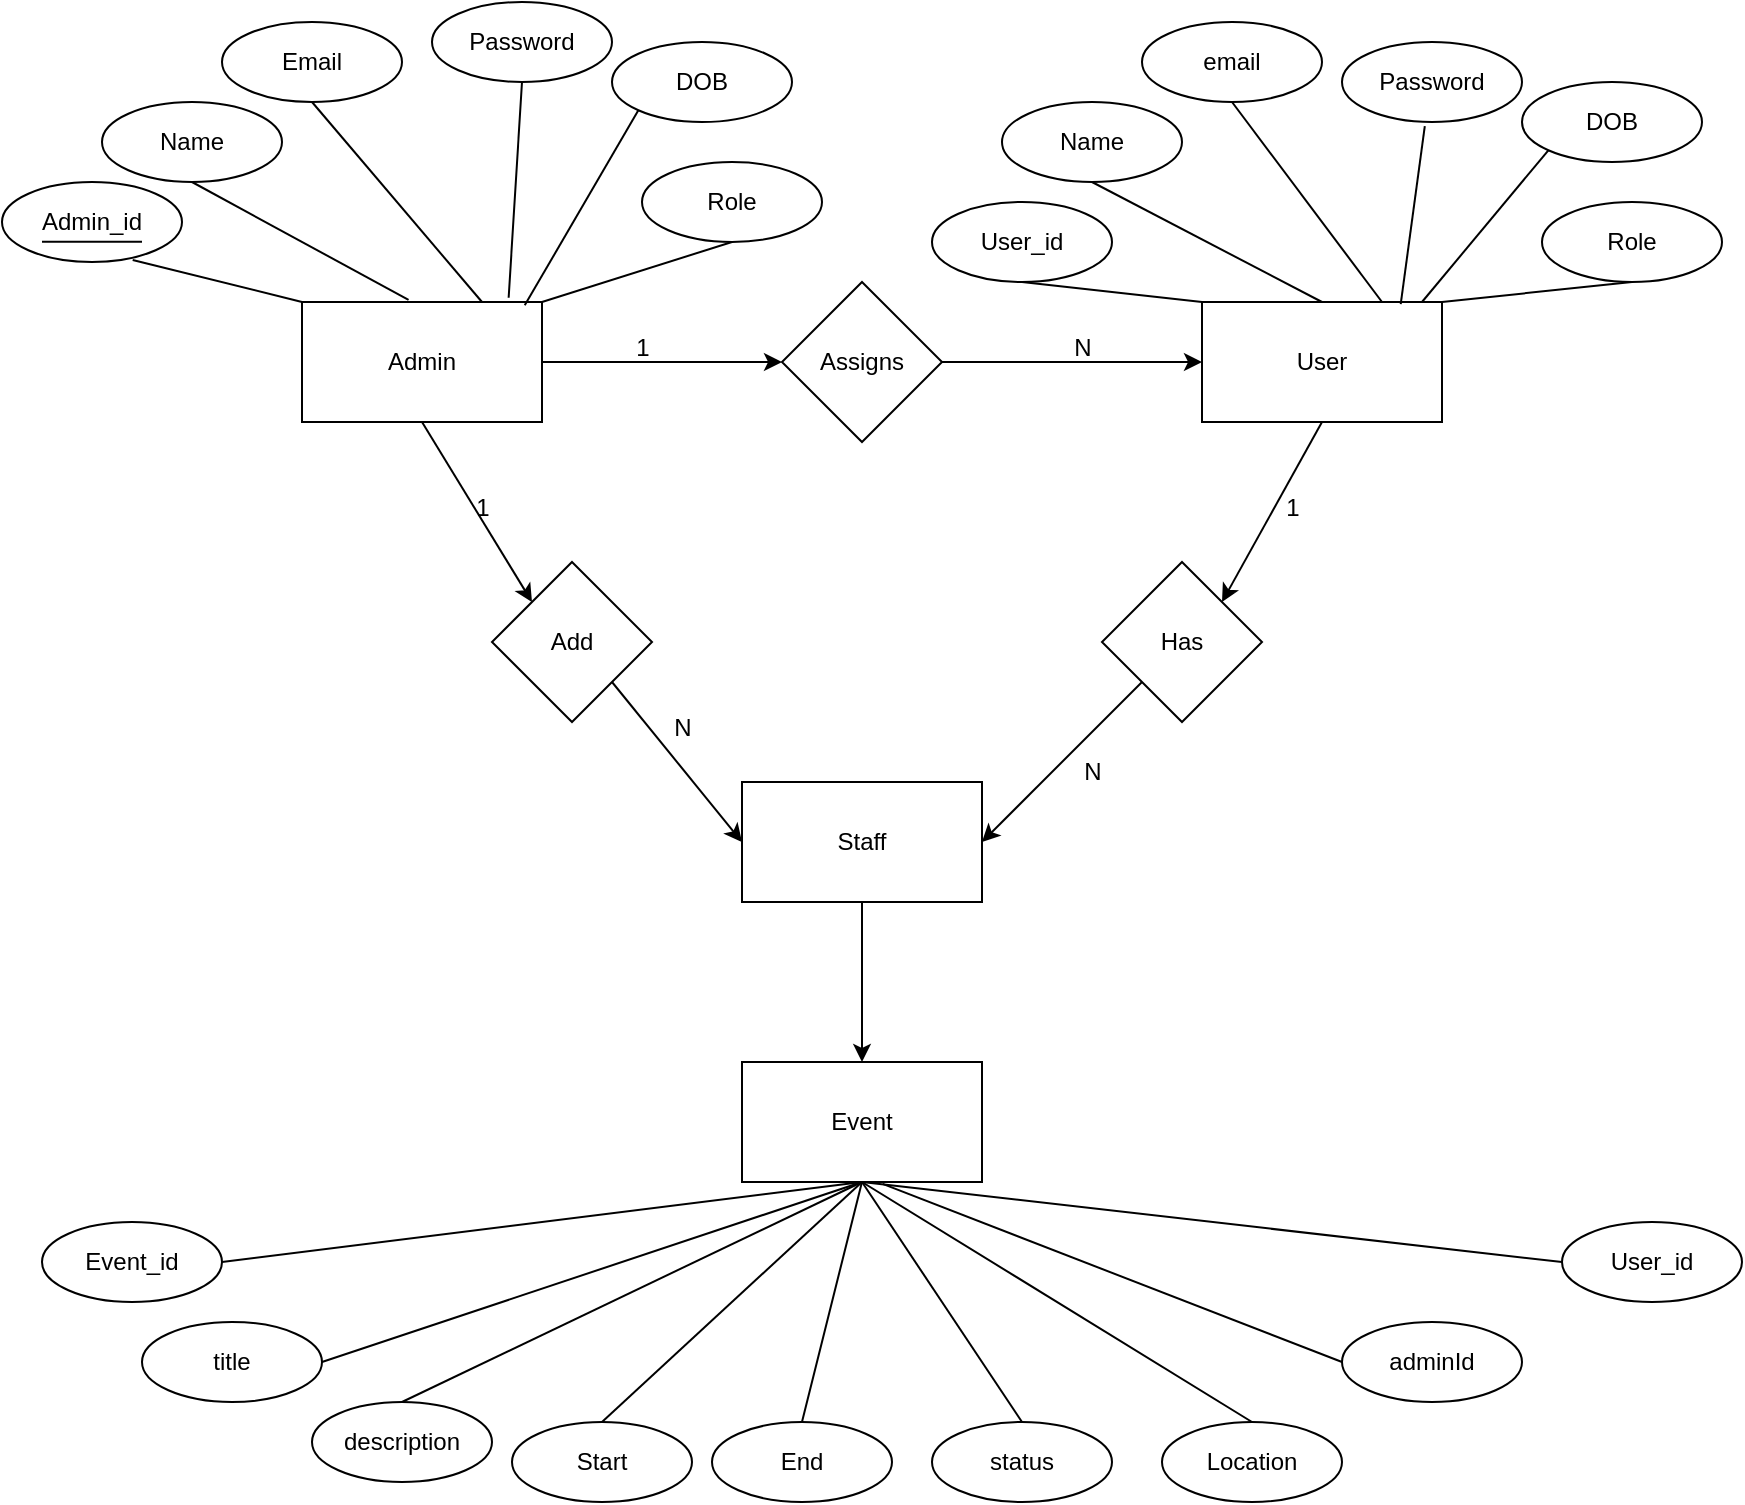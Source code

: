 <mxfile version="21.2.8" type="device">
  <diagram name="Page-1" id="t7rzHUVWxXxwLFdi_dox">
    <mxGraphModel dx="1134" dy="741" grid="1" gridSize="10" guides="1" tooltips="1" connect="1" arrows="1" fold="1" page="1" pageScale="1" pageWidth="850" pageHeight="1100" math="0" shadow="0">
      <root>
        <mxCell id="0" />
        <mxCell id="1" parent="0" />
        <mxCell id="XVSeYMu7E2xLi6ysPdNm-4" style="edgeStyle=orthogonalEdgeStyle;rounded=0;orthogonalLoop=1;jettySize=auto;html=1;exitX=1;exitY=0.5;exitDx=0;exitDy=0;entryX=0;entryY=0.5;entryDx=0;entryDy=0;" edge="1" parent="1" source="XVSeYMu7E2xLi6ysPdNm-1" target="XVSeYMu7E2xLi6ysPdNm-2">
          <mxGeometry relative="1" as="geometry" />
        </mxCell>
        <mxCell id="XVSeYMu7E2xLi6ysPdNm-25" style="rounded=0;orthogonalLoop=1;jettySize=auto;html=1;exitX=0.5;exitY=1;exitDx=0;exitDy=0;entryX=0;entryY=0;entryDx=0;entryDy=0;" edge="1" parent="1" source="XVSeYMu7E2xLi6ysPdNm-1" target="XVSeYMu7E2xLi6ysPdNm-23">
          <mxGeometry relative="1" as="geometry" />
        </mxCell>
        <mxCell id="XVSeYMu7E2xLi6ysPdNm-1" value="Admin" style="rounded=0;whiteSpace=wrap;html=1;" vertex="1" parent="1">
          <mxGeometry x="160" y="210" width="120" height="60" as="geometry" />
        </mxCell>
        <mxCell id="XVSeYMu7E2xLi6ysPdNm-5" style="edgeStyle=orthogonalEdgeStyle;rounded=0;orthogonalLoop=1;jettySize=auto;html=1;exitX=1;exitY=0.5;exitDx=0;exitDy=0;entryX=0;entryY=0.5;entryDx=0;entryDy=0;" edge="1" parent="1" source="XVSeYMu7E2xLi6ysPdNm-2" target="XVSeYMu7E2xLi6ysPdNm-3">
          <mxGeometry relative="1" as="geometry" />
        </mxCell>
        <mxCell id="XVSeYMu7E2xLi6ysPdNm-2" value="Assigns" style="rhombus;whiteSpace=wrap;html=1;" vertex="1" parent="1">
          <mxGeometry x="400" y="200" width="80" height="80" as="geometry" />
        </mxCell>
        <mxCell id="XVSeYMu7E2xLi6ysPdNm-26" style="rounded=0;orthogonalLoop=1;jettySize=auto;html=1;exitX=0.5;exitY=1;exitDx=0;exitDy=0;entryX=1;entryY=0;entryDx=0;entryDy=0;" edge="1" parent="1" source="XVSeYMu7E2xLi6ysPdNm-3" target="XVSeYMu7E2xLi6ysPdNm-24">
          <mxGeometry relative="1" as="geometry" />
        </mxCell>
        <mxCell id="XVSeYMu7E2xLi6ysPdNm-3" value="User" style="rounded=0;whiteSpace=wrap;html=1;" vertex="1" parent="1">
          <mxGeometry x="610" y="210" width="120" height="60" as="geometry" />
        </mxCell>
        <mxCell id="XVSeYMu7E2xLi6ysPdNm-6" value="N" style="text;html=1;align=center;verticalAlign=middle;resizable=0;points=[];autosize=1;strokeColor=none;fillColor=none;" vertex="1" parent="1">
          <mxGeometry x="535" y="218" width="30" height="30" as="geometry" />
        </mxCell>
        <mxCell id="XVSeYMu7E2xLi6ysPdNm-7" value="1" style="text;html=1;align=center;verticalAlign=middle;resizable=0;points=[];autosize=1;strokeColor=none;fillColor=none;" vertex="1" parent="1">
          <mxGeometry x="315" y="218" width="30" height="30" as="geometry" />
        </mxCell>
        <mxCell id="XVSeYMu7E2xLi6ysPdNm-8" value="Admin_id" style="ellipse;whiteSpace=wrap;html=1;" vertex="1" parent="1">
          <mxGeometry x="10" y="150" width="90" height="40" as="geometry" />
        </mxCell>
        <mxCell id="XVSeYMu7E2xLi6ysPdNm-9" value="Name" style="ellipse;whiteSpace=wrap;html=1;" vertex="1" parent="1">
          <mxGeometry x="60" y="110" width="90" height="40" as="geometry" />
        </mxCell>
        <mxCell id="XVSeYMu7E2xLi6ysPdNm-10" value="Email" style="ellipse;whiteSpace=wrap;html=1;" vertex="1" parent="1">
          <mxGeometry x="120" y="70" width="90" height="40" as="geometry" />
        </mxCell>
        <mxCell id="XVSeYMu7E2xLi6ysPdNm-12" value="" style="endArrow=none;html=1;rounded=0;exitX=0;exitY=0;exitDx=0;exitDy=0;entryX=0.726;entryY=0.975;entryDx=0;entryDy=0;entryPerimeter=0;" edge="1" parent="1" source="XVSeYMu7E2xLi6ysPdNm-1" target="XVSeYMu7E2xLi6ysPdNm-8">
          <mxGeometry width="50" height="50" relative="1" as="geometry">
            <mxPoint x="100" y="230" as="sourcePoint" />
            <mxPoint x="150" y="180" as="targetPoint" />
          </mxGeometry>
        </mxCell>
        <mxCell id="XVSeYMu7E2xLi6ysPdNm-13" value="" style="endArrow=none;html=1;rounded=0;exitX=0.444;exitY=-0.017;exitDx=0;exitDy=0;entryX=0.5;entryY=1;entryDx=0;entryDy=0;exitPerimeter=0;" edge="1" parent="1" source="XVSeYMu7E2xLi6ysPdNm-1" target="XVSeYMu7E2xLi6ysPdNm-9">
          <mxGeometry width="50" height="50" relative="1" as="geometry">
            <mxPoint x="170" y="220" as="sourcePoint" />
            <mxPoint x="125" y="189" as="targetPoint" />
          </mxGeometry>
        </mxCell>
        <mxCell id="XVSeYMu7E2xLi6ysPdNm-14" value="" style="endArrow=none;html=1;rounded=0;entryX=0.5;entryY=1;entryDx=0;entryDy=0;" edge="1" parent="1" target="XVSeYMu7E2xLi6ysPdNm-10">
          <mxGeometry width="50" height="50" relative="1" as="geometry">
            <mxPoint x="250" y="210" as="sourcePoint" />
            <mxPoint x="300" y="160" as="targetPoint" />
          </mxGeometry>
        </mxCell>
        <mxCell id="XVSeYMu7E2xLi6ysPdNm-16" value="User_id" style="ellipse;whiteSpace=wrap;html=1;" vertex="1" parent="1">
          <mxGeometry x="475" y="160" width="90" height="40" as="geometry" />
        </mxCell>
        <mxCell id="XVSeYMu7E2xLi6ysPdNm-17" value="Name" style="ellipse;whiteSpace=wrap;html=1;" vertex="1" parent="1">
          <mxGeometry x="510" y="110" width="90" height="40" as="geometry" />
        </mxCell>
        <mxCell id="XVSeYMu7E2xLi6ysPdNm-18" value="email" style="ellipse;whiteSpace=wrap;html=1;" vertex="1" parent="1">
          <mxGeometry x="580" y="70" width="90" height="40" as="geometry" />
        </mxCell>
        <mxCell id="XVSeYMu7E2xLi6ysPdNm-19" value="" style="endArrow=none;html=1;rounded=0;entryX=0.5;entryY=1;entryDx=0;entryDy=0;exitX=0.75;exitY=0;exitDx=0;exitDy=0;" edge="1" parent="1" source="XVSeYMu7E2xLi6ysPdNm-3" target="XVSeYMu7E2xLi6ysPdNm-18">
          <mxGeometry width="50" height="50" relative="1" as="geometry">
            <mxPoint x="720" y="210" as="sourcePoint" />
            <mxPoint x="770" y="160" as="targetPoint" />
          </mxGeometry>
        </mxCell>
        <mxCell id="XVSeYMu7E2xLi6ysPdNm-20" value="" style="endArrow=none;html=1;rounded=0;exitX=0.5;exitY=0;exitDx=0;exitDy=0;entryX=0.5;entryY=1;entryDx=0;entryDy=0;" edge="1" parent="1" source="XVSeYMu7E2xLi6ysPdNm-3" target="XVSeYMu7E2xLi6ysPdNm-17">
          <mxGeometry width="50" height="50" relative="1" as="geometry">
            <mxPoint x="630" y="200" as="sourcePoint" />
            <mxPoint x="680" y="150" as="targetPoint" />
          </mxGeometry>
        </mxCell>
        <mxCell id="XVSeYMu7E2xLi6ysPdNm-21" value="" style="endArrow=none;html=1;rounded=0;exitX=0;exitY=0;exitDx=0;exitDy=0;entryX=0.5;entryY=1;entryDx=0;entryDy=0;" edge="1" parent="1" source="XVSeYMu7E2xLi6ysPdNm-3" target="XVSeYMu7E2xLi6ysPdNm-16">
          <mxGeometry width="50" height="50" relative="1" as="geometry">
            <mxPoint x="600" y="210" as="sourcePoint" />
            <mxPoint x="650" y="160" as="targetPoint" />
          </mxGeometry>
        </mxCell>
        <mxCell id="XVSeYMu7E2xLi6ysPdNm-22" value="Event" style="rounded=0;whiteSpace=wrap;html=1;" vertex="1" parent="1">
          <mxGeometry x="380" y="590" width="120" height="60" as="geometry" />
        </mxCell>
        <mxCell id="XVSeYMu7E2xLi6ysPdNm-27" style="rounded=0;orthogonalLoop=1;jettySize=auto;html=1;exitX=1;exitY=1;exitDx=0;exitDy=0;entryX=0;entryY=0.5;entryDx=0;entryDy=0;" edge="1" parent="1" source="XVSeYMu7E2xLi6ysPdNm-23" target="XVSeYMu7E2xLi6ysPdNm-72">
          <mxGeometry relative="1" as="geometry">
            <mxPoint x="310" y="450" as="targetPoint" />
          </mxGeometry>
        </mxCell>
        <mxCell id="XVSeYMu7E2xLi6ysPdNm-23" value="Add" style="rhombus;whiteSpace=wrap;html=1;" vertex="1" parent="1">
          <mxGeometry x="255" y="340" width="80" height="80" as="geometry" />
        </mxCell>
        <mxCell id="XVSeYMu7E2xLi6ysPdNm-28" style="rounded=0;orthogonalLoop=1;jettySize=auto;html=1;exitX=0;exitY=1;exitDx=0;exitDy=0;entryX=1;entryY=0.5;entryDx=0;entryDy=0;" edge="1" parent="1" source="XVSeYMu7E2xLi6ysPdNm-24" target="XVSeYMu7E2xLi6ysPdNm-72">
          <mxGeometry relative="1" as="geometry" />
        </mxCell>
        <mxCell id="XVSeYMu7E2xLi6ysPdNm-24" value="Has" style="rhombus;whiteSpace=wrap;html=1;" vertex="1" parent="1">
          <mxGeometry x="560" y="340" width="80" height="80" as="geometry" />
        </mxCell>
        <mxCell id="XVSeYMu7E2xLi6ysPdNm-29" value="status" style="ellipse;whiteSpace=wrap;html=1;" vertex="1" parent="1">
          <mxGeometry x="475" y="770" width="90" height="40" as="geometry" />
        </mxCell>
        <mxCell id="XVSeYMu7E2xLi6ysPdNm-30" value="Start" style="ellipse;whiteSpace=wrap;html=1;" vertex="1" parent="1">
          <mxGeometry x="265" y="770" width="90" height="40" as="geometry" />
        </mxCell>
        <mxCell id="XVSeYMu7E2xLi6ysPdNm-31" value="description" style="ellipse;whiteSpace=wrap;html=1;" vertex="1" parent="1">
          <mxGeometry x="165" y="760" width="90" height="40" as="geometry" />
        </mxCell>
        <mxCell id="XVSeYMu7E2xLi6ysPdNm-32" value="title" style="ellipse;whiteSpace=wrap;html=1;" vertex="1" parent="1">
          <mxGeometry x="80" y="720" width="90" height="40" as="geometry" />
        </mxCell>
        <mxCell id="XVSeYMu7E2xLi6ysPdNm-34" value="User_id" style="ellipse;whiteSpace=wrap;html=1;" vertex="1" parent="1">
          <mxGeometry x="790" y="670" width="90" height="40" as="geometry" />
        </mxCell>
        <mxCell id="XVSeYMu7E2xLi6ysPdNm-35" value="adminId" style="ellipse;whiteSpace=wrap;html=1;" vertex="1" parent="1">
          <mxGeometry x="680" y="720" width="90" height="40" as="geometry" />
        </mxCell>
        <mxCell id="XVSeYMu7E2xLi6ysPdNm-36" value="" style="endArrow=none;html=1;rounded=0;exitX=1;exitY=0.5;exitDx=0;exitDy=0;entryX=0.5;entryY=1;entryDx=0;entryDy=0;" edge="1" parent="1" source="XVSeYMu7E2xLi6ysPdNm-33" target="XVSeYMu7E2xLi6ysPdNm-22">
          <mxGeometry width="50" height="50" relative="1" as="geometry">
            <mxPoint x="340" y="550" as="sourcePoint" />
            <mxPoint x="390" y="500" as="targetPoint" />
          </mxGeometry>
        </mxCell>
        <mxCell id="XVSeYMu7E2xLi6ysPdNm-37" value="" style="endArrow=none;html=1;rounded=0;exitX=1;exitY=0.5;exitDx=0;exitDy=0;entryX=0.5;entryY=1;entryDx=0;entryDy=0;" edge="1" parent="1" source="XVSeYMu7E2xLi6ysPdNm-32" target="XVSeYMu7E2xLi6ysPdNm-22">
          <mxGeometry width="50" height="50" relative="1" as="geometry">
            <mxPoint x="375" y="550" as="sourcePoint" />
            <mxPoint x="425" y="500" as="targetPoint" />
          </mxGeometry>
        </mxCell>
        <mxCell id="XVSeYMu7E2xLi6ysPdNm-38" value="" style="endArrow=none;html=1;rounded=0;exitX=0.5;exitY=0;exitDx=0;exitDy=0;entryX=0.5;entryY=1;entryDx=0;entryDy=0;" edge="1" parent="1" source="XVSeYMu7E2xLi6ysPdNm-31" target="XVSeYMu7E2xLi6ysPdNm-22">
          <mxGeometry width="50" height="50" relative="1" as="geometry">
            <mxPoint x="410" y="550" as="sourcePoint" />
            <mxPoint x="460" y="500" as="targetPoint" />
          </mxGeometry>
        </mxCell>
        <mxCell id="XVSeYMu7E2xLi6ysPdNm-40" value="" style="endArrow=none;html=1;rounded=0;entryX=0.5;entryY=1;entryDx=0;entryDy=0;exitX=0.5;exitY=0;exitDx=0;exitDy=0;" edge="1" parent="1" source="XVSeYMu7E2xLi6ysPdNm-30" target="XVSeYMu7E2xLi6ysPdNm-22">
          <mxGeometry width="50" height="50" relative="1" as="geometry">
            <mxPoint x="460" y="550" as="sourcePoint" />
            <mxPoint x="510" y="500" as="targetPoint" />
          </mxGeometry>
        </mxCell>
        <mxCell id="XVSeYMu7E2xLi6ysPdNm-41" value="" style="endArrow=none;html=1;rounded=0;entryX=0.5;entryY=1;entryDx=0;entryDy=0;exitX=0.5;exitY=0;exitDx=0;exitDy=0;" edge="1" parent="1" source="XVSeYMu7E2xLi6ysPdNm-29" target="XVSeYMu7E2xLi6ysPdNm-22">
          <mxGeometry width="50" height="50" relative="1" as="geometry">
            <mxPoint x="500" y="570" as="sourcePoint" />
            <mxPoint x="550" y="520" as="targetPoint" />
          </mxGeometry>
        </mxCell>
        <mxCell id="XVSeYMu7E2xLi6ysPdNm-42" value="" style="endArrow=none;html=1;rounded=0;entryX=0;entryY=0.5;entryDx=0;entryDy=0;exitX=0.5;exitY=1;exitDx=0;exitDy=0;" edge="1" parent="1" source="XVSeYMu7E2xLi6ysPdNm-22" target="XVSeYMu7E2xLi6ysPdNm-34">
          <mxGeometry width="50" height="50" relative="1" as="geometry">
            <mxPoint x="450" y="510" as="sourcePoint" />
            <mxPoint x="620" y="490" as="targetPoint" />
          </mxGeometry>
        </mxCell>
        <mxCell id="XVSeYMu7E2xLi6ysPdNm-43" value="" style="endArrow=none;html=1;rounded=0;entryX=0;entryY=0.5;entryDx=0;entryDy=0;exitX=0.586;exitY=1.016;exitDx=0;exitDy=0;exitPerimeter=0;" edge="1" parent="1" source="XVSeYMu7E2xLi6ysPdNm-22" target="XVSeYMu7E2xLi6ysPdNm-35">
          <mxGeometry width="50" height="50" relative="1" as="geometry">
            <mxPoint x="570" y="560" as="sourcePoint" />
            <mxPoint x="620" y="510" as="targetPoint" />
          </mxGeometry>
        </mxCell>
        <mxCell id="XVSeYMu7E2xLi6ysPdNm-44" value="Password" style="ellipse;whiteSpace=wrap;html=1;" vertex="1" parent="1">
          <mxGeometry x="680" y="80" width="90" height="40" as="geometry" />
        </mxCell>
        <mxCell id="XVSeYMu7E2xLi6ysPdNm-46" value="" style="endArrow=none;html=1;rounded=0;entryX=0.46;entryY=1.051;entryDx=0;entryDy=0;entryPerimeter=0;exitX=0.828;exitY=0.017;exitDx=0;exitDy=0;exitPerimeter=0;" edge="1" parent="1" source="XVSeYMu7E2xLi6ysPdNm-3" target="XVSeYMu7E2xLi6ysPdNm-44">
          <mxGeometry width="50" height="50" relative="1" as="geometry">
            <mxPoint x="730" y="210" as="sourcePoint" />
            <mxPoint x="780" y="160" as="targetPoint" />
          </mxGeometry>
        </mxCell>
        <mxCell id="XVSeYMu7E2xLi6ysPdNm-47" value="1" style="text;html=1;align=center;verticalAlign=middle;resizable=0;points=[];autosize=1;strokeColor=none;fillColor=none;" vertex="1" parent="1">
          <mxGeometry x="640" y="298" width="30" height="30" as="geometry" />
        </mxCell>
        <mxCell id="XVSeYMu7E2xLi6ysPdNm-48" value="N" style="text;html=1;align=center;verticalAlign=middle;resizable=0;points=[];autosize=1;strokeColor=none;fillColor=none;" vertex="1" parent="1">
          <mxGeometry x="540" y="430" width="30" height="30" as="geometry" />
        </mxCell>
        <mxCell id="XVSeYMu7E2xLi6ysPdNm-49" value="1" style="text;html=1;align=center;verticalAlign=middle;resizable=0;points=[];autosize=1;strokeColor=none;fillColor=none;" vertex="1" parent="1">
          <mxGeometry x="235" y="298" width="30" height="30" as="geometry" />
        </mxCell>
        <mxCell id="XVSeYMu7E2xLi6ysPdNm-50" value="N" style="text;html=1;align=center;verticalAlign=middle;resizable=0;points=[];autosize=1;strokeColor=none;fillColor=none;" vertex="1" parent="1">
          <mxGeometry x="335" y="408" width="30" height="30" as="geometry" />
        </mxCell>
        <mxCell id="XVSeYMu7E2xLi6ysPdNm-52" value="" style="endArrow=none;html=1;rounded=0;" edge="1" parent="1">
          <mxGeometry width="50" height="50" relative="1" as="geometry">
            <mxPoint x="30" y="179.83" as="sourcePoint" />
            <mxPoint x="80" y="179.83" as="targetPoint" />
          </mxGeometry>
        </mxCell>
        <mxCell id="XVSeYMu7E2xLi6ysPdNm-53" value="Password" style="ellipse;whiteSpace=wrap;html=1;" vertex="1" parent="1">
          <mxGeometry x="225" y="60" width="90" height="40" as="geometry" />
        </mxCell>
        <mxCell id="XVSeYMu7E2xLi6ysPdNm-55" value="" style="endArrow=none;html=1;rounded=0;entryX=0.5;entryY=1;entryDx=0;entryDy=0;exitX=0.861;exitY=-0.035;exitDx=0;exitDy=0;exitPerimeter=0;" edge="1" parent="1" source="XVSeYMu7E2xLi6ysPdNm-1" target="XVSeYMu7E2xLi6ysPdNm-53">
          <mxGeometry width="50" height="50" relative="1" as="geometry">
            <mxPoint x="280" y="210" as="sourcePoint" />
            <mxPoint x="330" y="160" as="targetPoint" />
          </mxGeometry>
        </mxCell>
        <mxCell id="XVSeYMu7E2xLi6ysPdNm-56" value="Role" style="ellipse;whiteSpace=wrap;html=1;" vertex="1" parent="1">
          <mxGeometry x="330" y="140" width="90" height="40" as="geometry" />
        </mxCell>
        <mxCell id="XVSeYMu7E2xLi6ysPdNm-57" value="" style="endArrow=none;html=1;rounded=0;entryX=0.5;entryY=1;entryDx=0;entryDy=0;" edge="1" parent="1" target="XVSeYMu7E2xLi6ysPdNm-56">
          <mxGeometry width="50" height="50" relative="1" as="geometry">
            <mxPoint x="280" y="210" as="sourcePoint" />
            <mxPoint x="330" y="160" as="targetPoint" />
          </mxGeometry>
        </mxCell>
        <mxCell id="XVSeYMu7E2xLi6ysPdNm-59" value="Role" style="ellipse;whiteSpace=wrap;html=1;" vertex="1" parent="1">
          <mxGeometry x="780" y="160" width="90" height="40" as="geometry" />
        </mxCell>
        <mxCell id="XVSeYMu7E2xLi6ysPdNm-61" value="" style="endArrow=none;html=1;rounded=0;entryX=0.5;entryY=1;entryDx=0;entryDy=0;" edge="1" parent="1" target="XVSeYMu7E2xLi6ysPdNm-59">
          <mxGeometry width="50" height="50" relative="1" as="geometry">
            <mxPoint x="730" y="210" as="sourcePoint" />
            <mxPoint x="790" y="170" as="targetPoint" />
          </mxGeometry>
        </mxCell>
        <mxCell id="XVSeYMu7E2xLi6ysPdNm-33" value="Event_id" style="ellipse;whiteSpace=wrap;html=1;" vertex="1" parent="1">
          <mxGeometry x="30" y="670" width="90" height="40" as="geometry" />
        </mxCell>
        <mxCell id="XVSeYMu7E2xLi6ysPdNm-65" value="" style="endArrow=none;html=1;rounded=0;exitX=0.5;exitY=0;exitDx=0;exitDy=0;entryX=0.5;entryY=1;entryDx=0;entryDy=0;" edge="1" parent="1" source="XVSeYMu7E2xLi6ysPdNm-76" target="XVSeYMu7E2xLi6ysPdNm-22">
          <mxGeometry width="50" height="50" relative="1" as="geometry">
            <mxPoint x="505" y="780" as="sourcePoint" />
            <mxPoint x="470" y="510" as="targetPoint" />
          </mxGeometry>
        </mxCell>
        <mxCell id="XVSeYMu7E2xLi6ysPdNm-66" value="DOB" style="ellipse;whiteSpace=wrap;html=1;" vertex="1" parent="1">
          <mxGeometry x="770" y="100" width="90" height="40" as="geometry" />
        </mxCell>
        <mxCell id="XVSeYMu7E2xLi6ysPdNm-67" value="" style="endArrow=none;html=1;rounded=0;entryX=0;entryY=1;entryDx=0;entryDy=0;" edge="1" parent="1" target="XVSeYMu7E2xLi6ysPdNm-66">
          <mxGeometry width="50" height="50" relative="1" as="geometry">
            <mxPoint x="720" y="210" as="sourcePoint" />
            <mxPoint x="770" y="160" as="targetPoint" />
          </mxGeometry>
        </mxCell>
        <mxCell id="XVSeYMu7E2xLi6ysPdNm-69" value="DOB" style="ellipse;whiteSpace=wrap;html=1;" vertex="1" parent="1">
          <mxGeometry x="315" y="80" width="90" height="40" as="geometry" />
        </mxCell>
        <mxCell id="XVSeYMu7E2xLi6ysPdNm-70" value="" style="endArrow=none;html=1;rounded=0;entryX=0;entryY=1;entryDx=0;entryDy=0;exitX=0.928;exitY=0.028;exitDx=0;exitDy=0;exitPerimeter=0;" edge="1" parent="1" target="XVSeYMu7E2xLi6ysPdNm-69" source="XVSeYMu7E2xLi6ysPdNm-1">
          <mxGeometry width="50" height="50" relative="1" as="geometry">
            <mxPoint x="280" y="210" as="sourcePoint" />
            <mxPoint x="330" y="160" as="targetPoint" />
          </mxGeometry>
        </mxCell>
        <mxCell id="XVSeYMu7E2xLi6ysPdNm-79" style="edgeStyle=orthogonalEdgeStyle;rounded=0;orthogonalLoop=1;jettySize=auto;html=1;exitX=0.5;exitY=1;exitDx=0;exitDy=0;entryX=0.5;entryY=0;entryDx=0;entryDy=0;" edge="1" parent="1" source="XVSeYMu7E2xLi6ysPdNm-72" target="XVSeYMu7E2xLi6ysPdNm-22">
          <mxGeometry relative="1" as="geometry" />
        </mxCell>
        <mxCell id="XVSeYMu7E2xLi6ysPdNm-72" value="Staff" style="rounded=0;whiteSpace=wrap;html=1;" vertex="1" parent="1">
          <mxGeometry x="380" y="450" width="120" height="60" as="geometry" />
        </mxCell>
        <mxCell id="XVSeYMu7E2xLi6ysPdNm-76" value="End" style="ellipse;whiteSpace=wrap;html=1;" vertex="1" parent="1">
          <mxGeometry x="365" y="770" width="90" height="40" as="geometry" />
        </mxCell>
        <mxCell id="XVSeYMu7E2xLi6ysPdNm-77" value="Location" style="ellipse;whiteSpace=wrap;html=1;" vertex="1" parent="1">
          <mxGeometry x="590" y="770" width="90" height="40" as="geometry" />
        </mxCell>
        <mxCell id="XVSeYMu7E2xLi6ysPdNm-78" value="" style="endArrow=none;html=1;rounded=0;exitX=0.5;exitY=0;exitDx=0;exitDy=0;entryX=0.5;entryY=1;entryDx=0;entryDy=0;" edge="1" parent="1" source="XVSeYMu7E2xLi6ysPdNm-77" target="XVSeYMu7E2xLi6ysPdNm-22">
          <mxGeometry width="50" height="50" relative="1" as="geometry">
            <mxPoint x="520" y="770" as="sourcePoint" />
            <mxPoint x="410" y="690" as="targetPoint" />
          </mxGeometry>
        </mxCell>
      </root>
    </mxGraphModel>
  </diagram>
</mxfile>
